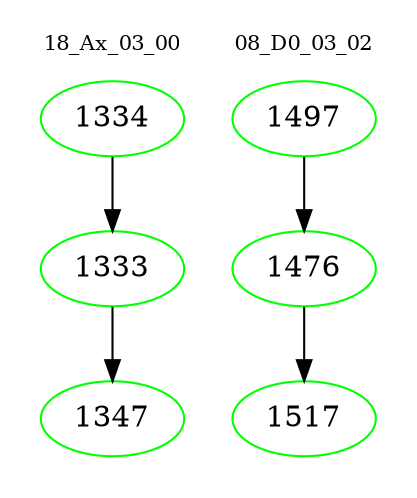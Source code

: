 digraph{
subgraph cluster_0 {
color = white
label = "18_Ax_03_00";
fontsize=10;
T0_1334 [label="1334", color="green"]
T0_1334 -> T0_1333 [color="black"]
T0_1333 [label="1333", color="green"]
T0_1333 -> T0_1347 [color="black"]
T0_1347 [label="1347", color="green"]
}
subgraph cluster_1 {
color = white
label = "08_D0_03_02";
fontsize=10;
T1_1497 [label="1497", color="green"]
T1_1497 -> T1_1476 [color="black"]
T1_1476 [label="1476", color="green"]
T1_1476 -> T1_1517 [color="black"]
T1_1517 [label="1517", color="green"]
}
}
